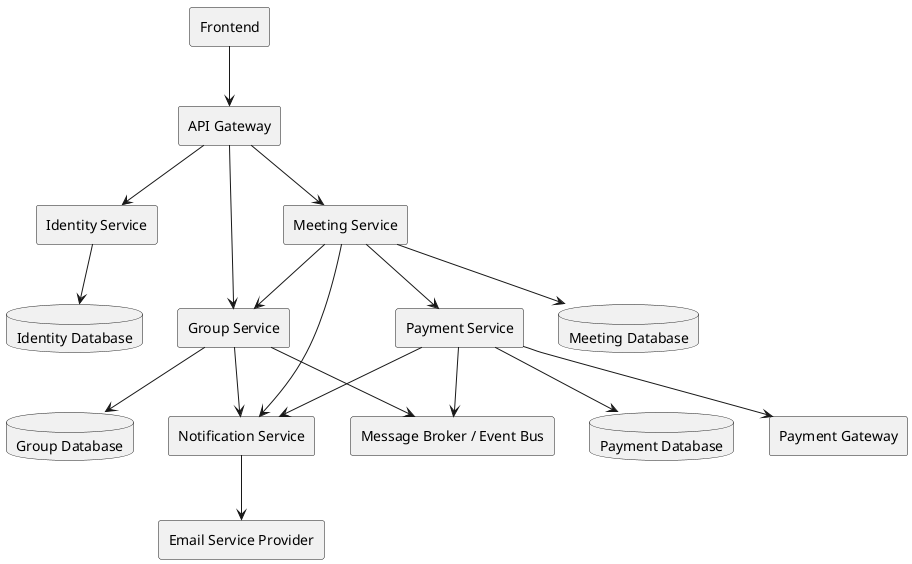 @startuml
'Community Meeting Management Platform - Corrected High-level Architecture
skinparam componentStyle rectangle

' --- Core Components ---
[Frontend] as WebClient
[API Gateway] as APIGateway
[Identity Service] as IdentityService
[Group Service] as GroupService
[Meeting Service] as MeetingService
[Payment Service] as PaymentService
[Notification Service] as NotificationService

' --- External Services ---
[Payment Gateway] as PaymentGateway
[Message Broker / Event Bus] as EventBus
[Email Service Provider] as EmailProvider

' --- Dedicated Databases for Services ---
database "Identity Database" as IdentityDB
database "Group Database" as GroupDB
database "Meeting Database" as MeetingDB
database "Payment Database" as PaymentDB

' --- Connections ---

' Frontend interaction
WebClient --> APIGateway

' API Gateway routes requests to core services
APIGateway --> IdentityService
APIGateway --> GroupService
APIGateway --> MeetingService

' Services own their data
IdentityService --> IdentityDB
GroupService --> GroupDB
MeetingService --> MeetingDB
PaymentService --> PaymentDB

' Inter-Service Communication
MeetingService --> GroupService
MeetingService --> PaymentService

' Payment Flow & Event-Driven Subscription Status
PaymentService --> PaymentGateway
PaymentService --> EventBus
GroupService --> EventBus

' Notification Flow
PaymentService --> NotificationService
GroupService --> NotificationService
MeetingService --> NotificationService

NotificationService --> EmailProvider

@enduml
